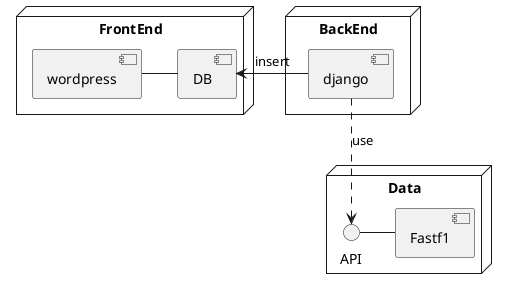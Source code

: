 @startuml
node "BackEnd"{
[django]
}
node "FrontEnd"{
[wordpress] - [DB]
[django] -> [DB] : insert
}

node "Data" {
API - [Fastf1]
[django] ..> API :use
}
@enduml